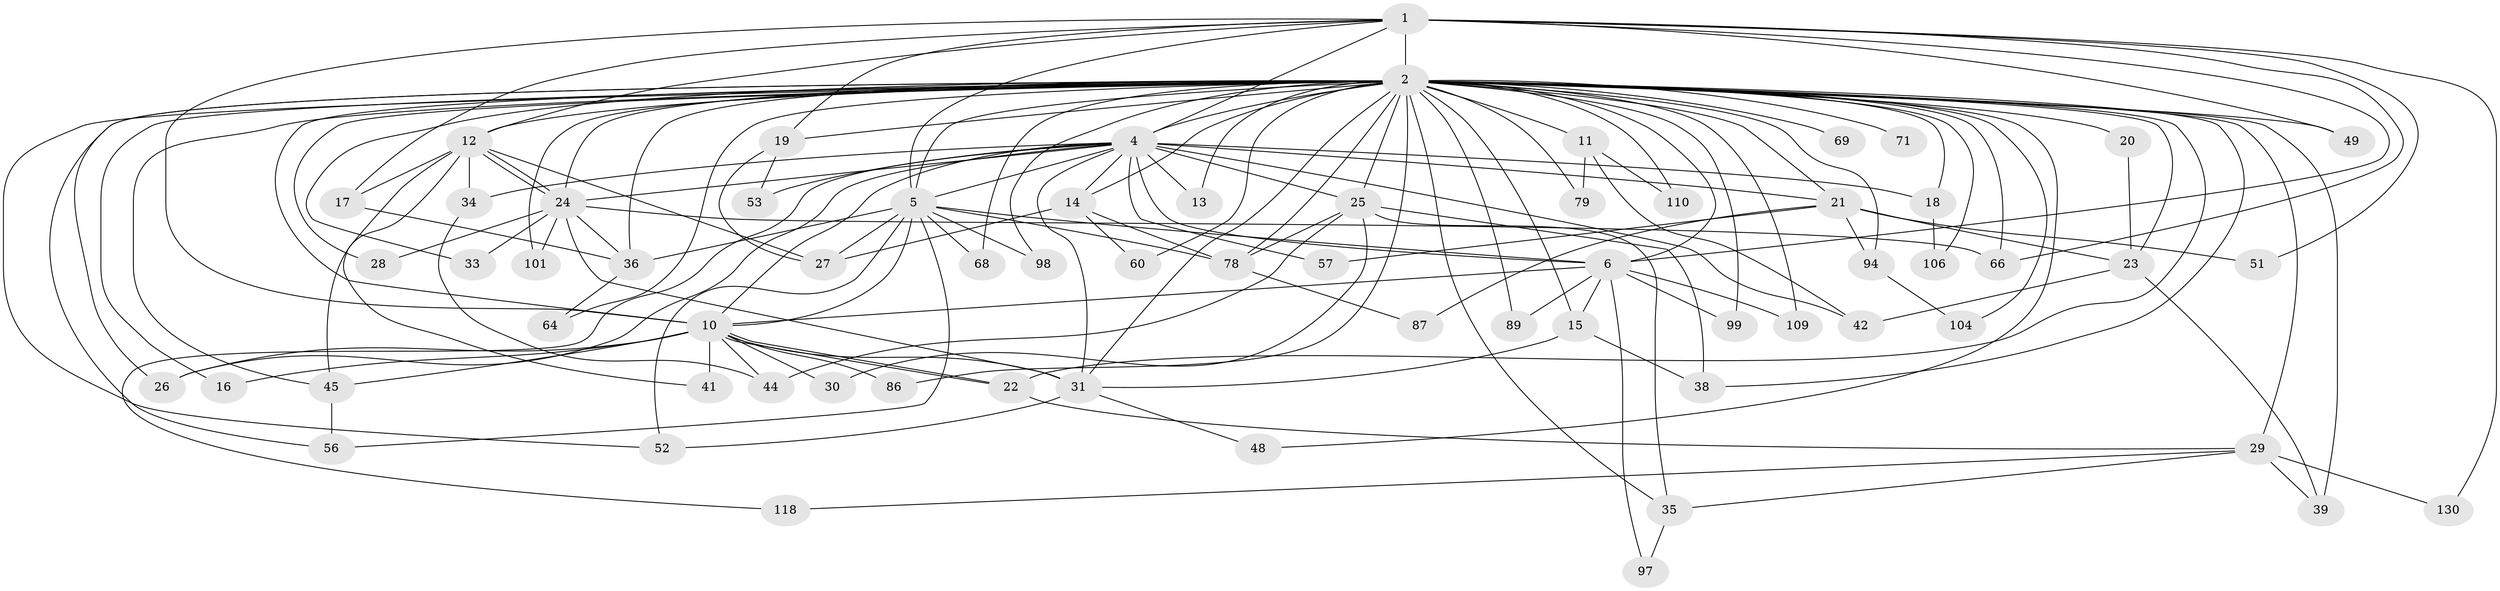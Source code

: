 // original degree distribution, {18: 0.015037593984962405, 27: 0.015037593984962405, 22: 0.007518796992481203, 23: 0.007518796992481203, 16: 0.007518796992481203, 30: 0.007518796992481203, 28: 0.007518796992481203, 21: 0.007518796992481203, 5: 0.022556390977443608, 9: 0.007518796992481203, 2: 0.5338345864661654, 6: 0.022556390977443608, 3: 0.23308270676691728, 4: 0.06766917293233082, 10: 0.007518796992481203, 7: 0.022556390977443608, 8: 0.007518796992481203}
// Generated by graph-tools (version 1.1) at 2025/14/03/09/25 04:14:15]
// undirected, 66 vertices, 154 edges
graph export_dot {
graph [start="1"]
  node [color=gray90,style=filled];
  1;
  2 [super="+54+120+132+3+32+55+72"];
  4;
  5;
  6 [super="+103+70+105+92"];
  10;
  11;
  12 [super="+100"];
  13;
  14 [super="+65+37"];
  15;
  16;
  17;
  18 [super="+76"];
  19;
  20;
  21 [super="+61+75"];
  22;
  23 [super="+83"];
  24 [super="+46+129+117"];
  25 [super="+43+93+74"];
  26 [super="+95"];
  27 [super="+67"];
  28;
  29 [super="+91"];
  30;
  31 [super="+125+108+47"];
  33;
  34;
  35 [super="+113"];
  36 [super="+131+50"];
  38 [super="+96"];
  39;
  41;
  42 [super="+62"];
  44;
  45;
  48;
  49;
  51;
  52;
  53;
  56 [super="+73"];
  57;
  60;
  64;
  66 [super="+85"];
  68;
  69;
  71;
  78 [super="+84+122"];
  79;
  86 [super="+88"];
  87;
  89;
  94;
  97;
  98;
  99;
  101;
  104;
  106;
  109;
  110 [super="+124"];
  118;
  130;
  1 -- 2 [weight=6];
  1 -- 4;
  1 -- 5;
  1 -- 6 [weight=2];
  1 -- 10;
  1 -- 12;
  1 -- 17;
  1 -- 19;
  1 -- 49;
  1 -- 51;
  1 -- 66;
  1 -- 130;
  2 -- 4 [weight=6];
  2 -- 5 [weight=5];
  2 -- 6 [weight=7];
  2 -- 10 [weight=6];
  2 -- 12;
  2 -- 18 [weight=3];
  2 -- 20 [weight=2];
  2 -- 39 [weight=2];
  2 -- 71 [weight=2];
  2 -- 78 [weight=2];
  2 -- 79;
  2 -- 26;
  2 -- 11 [weight=2];
  2 -- 13;
  2 -- 14 [weight=3];
  2 -- 15;
  2 -- 16 [weight=2];
  2 -- 19;
  2 -- 21 [weight=5];
  2 -- 22;
  2 -- 24;
  2 -- 25 [weight=3];
  2 -- 28 [weight=2];
  2 -- 29 [weight=3];
  2 -- 33;
  2 -- 35;
  2 -- 36;
  2 -- 38;
  2 -- 45;
  2 -- 48;
  2 -- 49;
  2 -- 52;
  2 -- 56;
  2 -- 60;
  2 -- 64;
  2 -- 66;
  2 -- 68;
  2 -- 69 [weight=2];
  2 -- 86 [weight=2];
  2 -- 89;
  2 -- 94;
  2 -- 98;
  2 -- 99;
  2 -- 101;
  2 -- 104;
  2 -- 106;
  2 -- 109;
  2 -- 110 [weight=2];
  2 -- 23;
  2 -- 31;
  4 -- 5;
  4 -- 6;
  4 -- 10;
  4 -- 13;
  4 -- 18;
  4 -- 21;
  4 -- 25;
  4 -- 26;
  4 -- 31;
  4 -- 34;
  4 -- 53;
  4 -- 57;
  4 -- 118;
  4 -- 14;
  4 -- 42;
  4 -- 24;
  5 -- 6;
  5 -- 10;
  5 -- 27;
  5 -- 52;
  5 -- 68;
  5 -- 98;
  5 -- 78;
  5 -- 56;
  5 -- 36;
  6 -- 10 [weight=2];
  6 -- 15 [weight=2];
  6 -- 89;
  6 -- 97;
  6 -- 99;
  6 -- 109;
  10 -- 16;
  10 -- 22;
  10 -- 22;
  10 -- 26;
  10 -- 30;
  10 -- 31;
  10 -- 41;
  10 -- 44;
  10 -- 45;
  10 -- 86;
  11 -- 42;
  11 -- 79;
  11 -- 110;
  12 -- 17;
  12 -- 24;
  12 -- 24;
  12 -- 34;
  12 -- 41;
  12 -- 27;
  12 -- 45;
  14 -- 60;
  14 -- 27;
  14 -- 78;
  15 -- 31;
  15 -- 38;
  17 -- 36;
  18 -- 106;
  19 -- 27;
  19 -- 53;
  20 -- 23;
  21 -- 23;
  21 -- 51;
  21 -- 57;
  21 -- 87;
  21 -- 94;
  22 -- 29;
  23 -- 42;
  23 -- 39;
  24 -- 33;
  24 -- 66;
  24 -- 101;
  24 -- 31 [weight=2];
  24 -- 28;
  24 -- 36;
  25 -- 30;
  25 -- 38;
  25 -- 78;
  25 -- 44;
  25 -- 35;
  29 -- 35;
  29 -- 39;
  29 -- 118;
  29 -- 130;
  31 -- 48;
  31 -- 52;
  34 -- 44;
  35 -- 97;
  36 -- 64;
  45 -- 56;
  78 -- 87;
  94 -- 104;
}
